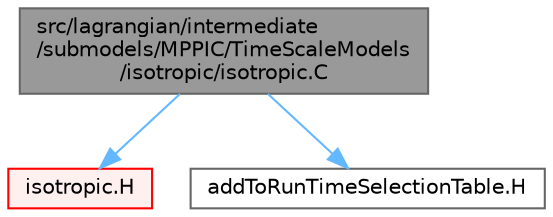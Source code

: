 digraph "src/lagrangian/intermediate/submodels/MPPIC/TimeScaleModels/isotropic/isotropic.C"
{
 // LATEX_PDF_SIZE
  bgcolor="transparent";
  edge [fontname=Helvetica,fontsize=10,labelfontname=Helvetica,labelfontsize=10];
  node [fontname=Helvetica,fontsize=10,shape=box,height=0.2,width=0.4];
  Node1 [id="Node000001",label="src/lagrangian/intermediate\l/submodels/MPPIC/TimeScaleModels\l/isotropic/isotropic.C",height=0.2,width=0.4,color="gray40", fillcolor="grey60", style="filled", fontcolor="black",tooltip=" "];
  Node1 -> Node2 [id="edge1_Node000001_Node000002",color="steelblue1",style="solid",tooltip=" "];
  Node2 [id="Node000002",label="isotropic.H",height=0.2,width=0.4,color="red", fillcolor="#FFF0F0", style="filled",URL="$isotropic_8H.html",tooltip=" "];
  Node1 -> Node222 [id="edge2_Node000001_Node000222",color="steelblue1",style="solid",tooltip=" "];
  Node222 [id="Node000222",label="addToRunTimeSelectionTable.H",height=0.2,width=0.4,color="grey40", fillcolor="white", style="filled",URL="$addToRunTimeSelectionTable_8H.html",tooltip="Macros for easy insertion into run-time selection tables."];
}

